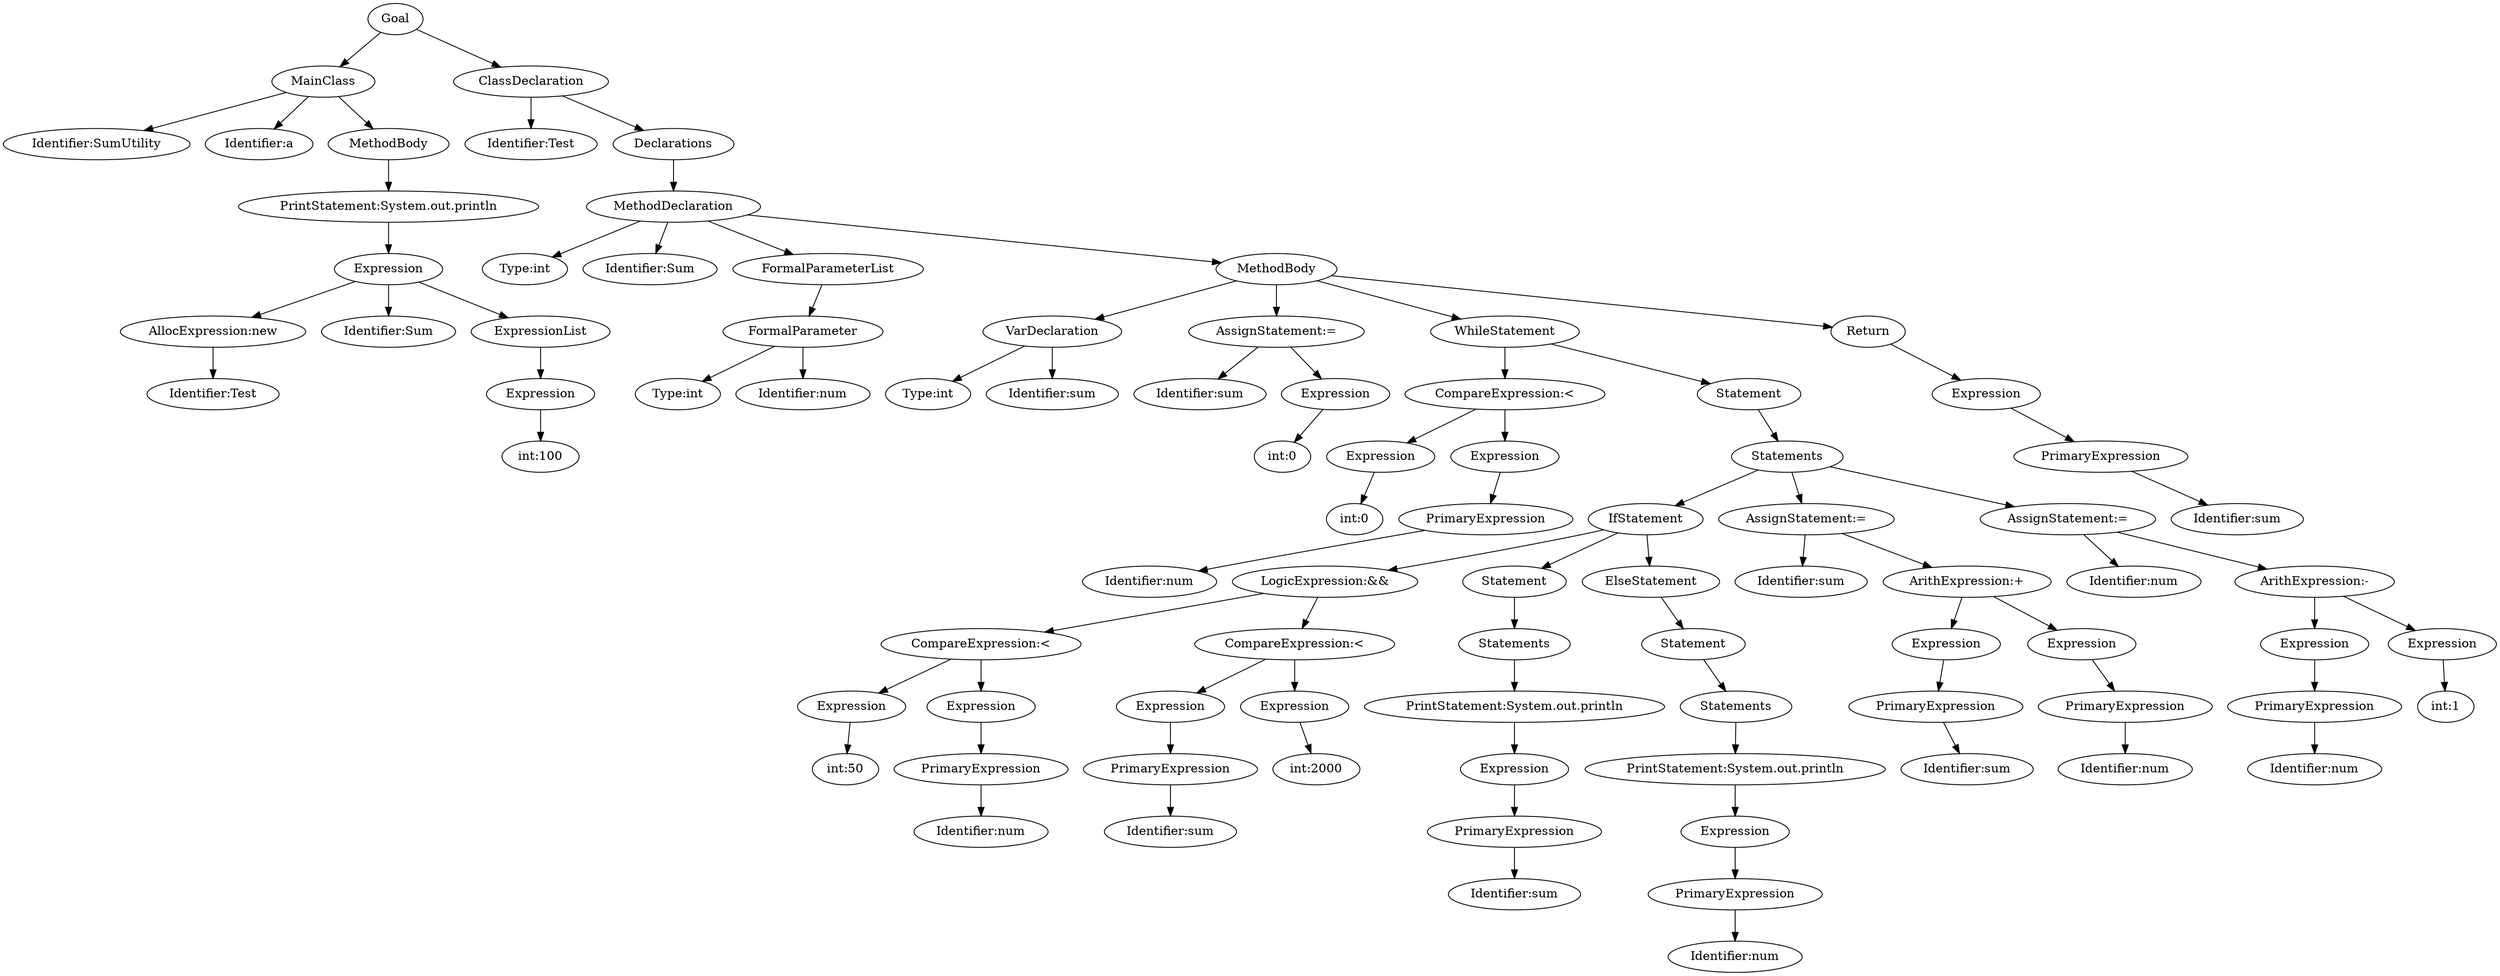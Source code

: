 digraph {
n0 [label="Goal"];
n1 [label="MainClass"];
n2 [label="Identifier:SumUtility"];
n1 -> n2;
n3 [label="Identifier:a"];
n1 -> n3;
n4 [label="MethodBody"];
n5 [label="PrintStatement:System.out.println"];
n6 [label="Expression"];
n7 [label="AllocExpression:new"];
n8 [label="Identifier:Test"];
n7 -> n8;
n6 -> n7;
n9 [label="Identifier:Sum"];
n6 -> n9;
n10 [label="ExpressionList"];
n11 [label="Expression"];
n12 [label="int:100"];
n11 -> n12;
n10 -> n11;
n6 -> n10;
n5 -> n6;
n4 -> n5;
n1 -> n4;
n0 -> n1;
n13 [label="ClassDeclaration"];
n14 [label="Identifier:Test"];
n13 -> n14;
n15 [label="Declarations"];
n16 [label="MethodDeclaration"];
n17 [label="Type:int"];
n16 -> n17;
n18 [label="Identifier:Sum"];
n16 -> n18;
n19 [label="FormalParameterList"];
n20 [label="FormalParameter"];
n21 [label="Type:int"];
n20 -> n21;
n22 [label="Identifier:num"];
n20 -> n22;
n19 -> n20;
n16 -> n19;
n23 [label="MethodBody"];
n24 [label="VarDeclaration"];
n25 [label="Type:int"];
n24 -> n25;
n26 [label="Identifier:sum"];
n24 -> n26;
n23 -> n24;
n27 [label="AssignStatement:="];
n28 [label="Identifier:sum"];
n27 -> n28;
n29 [label="Expression"];
n30 [label="int:0"];
n29 -> n30;
n27 -> n29;
n23 -> n27;
n31 [label="WhileStatement"];
n32 [label="CompareExpression:<"];
n33 [label="Expression"];
n34 [label="int:0"];
n33 -> n34;
n32 -> n33;
n35 [label="Expression"];
n36 [label="PrimaryExpression"];
n37 [label="Identifier:num"];
n36 -> n37;
n35 -> n36;
n32 -> n35;
n31 -> n32;
n38 [label="Statement"];
n39 [label="Statements"];
n40 [label="IfStatement"];
n41 [label="LogicExpression:&&"];
n42 [label="CompareExpression:<"];
n43 [label="Expression"];
n44 [label="int:50"];
n43 -> n44;
n42 -> n43;
n45 [label="Expression"];
n46 [label="PrimaryExpression"];
n47 [label="Identifier:num"];
n46 -> n47;
n45 -> n46;
n42 -> n45;
n41 -> n42;
n48 [label="CompareExpression:<"];
n49 [label="Expression"];
n50 [label="PrimaryExpression"];
n51 [label="Identifier:sum"];
n50 -> n51;
n49 -> n50;
n48 -> n49;
n52 [label="Expression"];
n53 [label="int:2000"];
n52 -> n53;
n48 -> n52;
n41 -> n48;
n40 -> n41;
n54 [label="Statement"];
n55 [label="Statements"];
n56 [label="PrintStatement:System.out.println"];
n57 [label="Expression"];
n58 [label="PrimaryExpression"];
n59 [label="Identifier:sum"];
n58 -> n59;
n57 -> n58;
n56 -> n57;
n55 -> n56;
n54 -> n55;
n40 -> n54;
n60 [label="ElseStatement"];
n61 [label="Statement"];
n62 [label="Statements"];
n63 [label="PrintStatement:System.out.println"];
n64 [label="Expression"];
n65 [label="PrimaryExpression"];
n66 [label="Identifier:num"];
n65 -> n66;
n64 -> n65;
n63 -> n64;
n62 -> n63;
n61 -> n62;
n60 -> n61;
n40 -> n60;
n39 -> n40;
n67 [label="AssignStatement:="];
n68 [label="Identifier:sum"];
n67 -> n68;
n69 [label="ArithExpression:+"];
n70 [label="Expression"];
n71 [label="PrimaryExpression"];
n72 [label="Identifier:sum"];
n71 -> n72;
n70 -> n71;
n69 -> n70;
n73 [label="Expression"];
n74 [label="PrimaryExpression"];
n75 [label="Identifier:num"];
n74 -> n75;
n73 -> n74;
n69 -> n73;
n67 -> n69;
n39 -> n67;
n76 [label="AssignStatement:="];
n77 [label="Identifier:num"];
n76 -> n77;
n78 [label="ArithExpression:-"];
n79 [label="Expression"];
n80 [label="PrimaryExpression"];
n81 [label="Identifier:num"];
n80 -> n81;
n79 -> n80;
n78 -> n79;
n82 [label="Expression"];
n83 [label="int:1"];
n82 -> n83;
n78 -> n82;
n76 -> n78;
n39 -> n76;
n38 -> n39;
n31 -> n38;
n23 -> n31;
n84 [label="Return"];
n85 [label="Expression"];
n86 [label="PrimaryExpression"];
n87 [label="Identifier:sum"];
n86 -> n87;
n85 -> n86;
n84 -> n85;
n23 -> n84;
n16 -> n23;
n15 -> n16;
n13 -> n15;
n0 -> n13;
}
